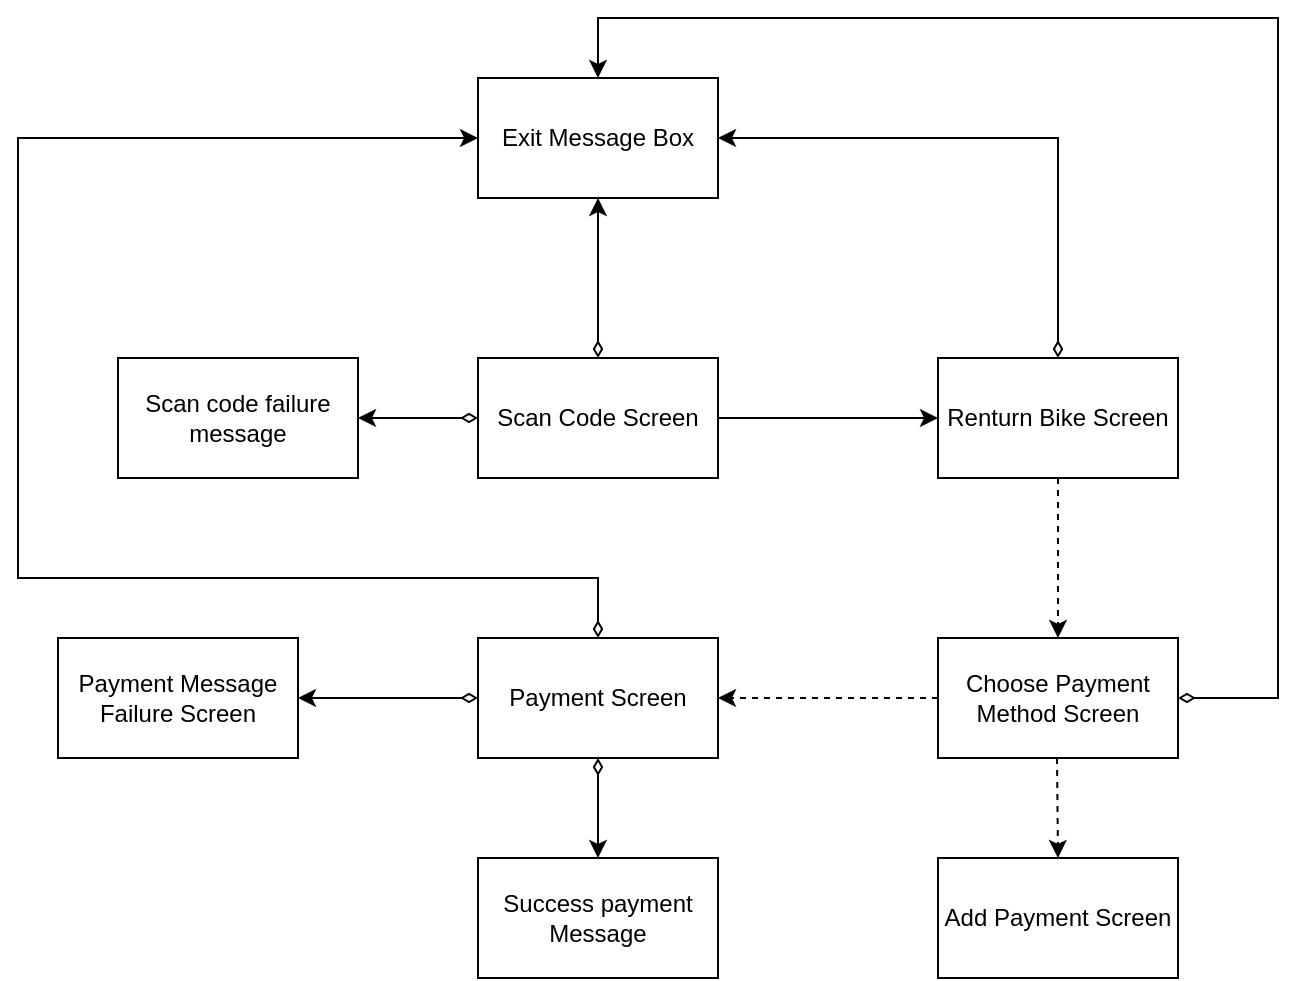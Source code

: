 <mxfile version="14.0.4" type="device"><diagram id="pELlbo5qqqp88vYwI9II" name="Page-1"><mxGraphModel dx="801" dy="494" grid="1" gridSize="10" guides="1" tooltips="1" connect="1" arrows="1" fold="1" page="1" pageScale="1" pageWidth="1400" pageHeight="850" math="0" shadow="0"><root><mxCell id="0"/><mxCell id="1" parent="0"/><mxCell id="_EdV6IEQfS8RlGDnX_Sy-3" style="edgeStyle=orthogonalEdgeStyle;rounded=0;orthogonalLoop=1;jettySize=auto;html=1;" parent="1" source="_EdV6IEQfS8RlGDnX_Sy-1" target="_EdV6IEQfS8RlGDnX_Sy-2" edge="1"><mxGeometry relative="1" as="geometry"/></mxCell><mxCell id="_EdV6IEQfS8RlGDnX_Sy-10" style="edgeStyle=orthogonalEdgeStyle;rounded=0;orthogonalLoop=1;jettySize=auto;html=1;startArrow=diamondThin;startFill=0;" parent="1" source="_EdV6IEQfS8RlGDnX_Sy-1" target="_EdV6IEQfS8RlGDnX_Sy-9" edge="1"><mxGeometry relative="1" as="geometry"/></mxCell><mxCell id="_EdV6IEQfS8RlGDnX_Sy-18" style="edgeStyle=orthogonalEdgeStyle;rounded=0;orthogonalLoop=1;jettySize=auto;html=1;startArrow=diamondThin;startFill=0;" parent="1" source="_EdV6IEQfS8RlGDnX_Sy-1" target="_EdV6IEQfS8RlGDnX_Sy-13" edge="1"><mxGeometry relative="1" as="geometry"/></mxCell><mxCell id="_EdV6IEQfS8RlGDnX_Sy-1" value="Scan Code Screen" style="rounded=0;whiteSpace=wrap;html=1;" parent="1" vertex="1"><mxGeometry x="280" y="230" width="120" height="60" as="geometry"/></mxCell><mxCell id="_EdV6IEQfS8RlGDnX_Sy-5" style="edgeStyle=orthogonalEdgeStyle;rounded=0;orthogonalLoop=1;jettySize=auto;html=1;dashed=1;" parent="1" source="_EdV6IEQfS8RlGDnX_Sy-2" target="_EdV6IEQfS8RlGDnX_Sy-4" edge="1"><mxGeometry relative="1" as="geometry"/></mxCell><mxCell id="_EdV6IEQfS8RlGDnX_Sy-15" style="edgeStyle=orthogonalEdgeStyle;rounded=0;orthogonalLoop=1;jettySize=auto;html=1;entryX=1;entryY=0.5;entryDx=0;entryDy=0;startArrow=diamondThin;startFill=0;" parent="1" source="_EdV6IEQfS8RlGDnX_Sy-2" target="_EdV6IEQfS8RlGDnX_Sy-9" edge="1"><mxGeometry relative="1" as="geometry"><Array as="points"><mxPoint x="570" y="120"/></Array></mxGeometry></mxCell><mxCell id="_EdV6IEQfS8RlGDnX_Sy-2" value="Renturn Bike Screen" style="rounded=0;whiteSpace=wrap;html=1;" parent="1" vertex="1"><mxGeometry x="510" y="230" width="120" height="60" as="geometry"/></mxCell><mxCell id="_EdV6IEQfS8RlGDnX_Sy-8" style="edgeStyle=orthogonalEdgeStyle;rounded=0;orthogonalLoop=1;jettySize=auto;html=1;dashed=1;" parent="1" source="_EdV6IEQfS8RlGDnX_Sy-4" target="_EdV6IEQfS8RlGDnX_Sy-6" edge="1"><mxGeometry relative="1" as="geometry"/></mxCell><mxCell id="_EdV6IEQfS8RlGDnX_Sy-16" style="edgeStyle=orthogonalEdgeStyle;rounded=0;orthogonalLoop=1;jettySize=auto;html=1;startArrow=diamondThin;startFill=0;entryX=0.5;entryY=0;entryDx=0;entryDy=0;" parent="1" source="_EdV6IEQfS8RlGDnX_Sy-4" target="_EdV6IEQfS8RlGDnX_Sy-9" edge="1"><mxGeometry relative="1" as="geometry"><mxPoint x="340" y="80" as="targetPoint"/><Array as="points"><mxPoint x="680" y="400"/><mxPoint x="680" y="60"/><mxPoint x="340" y="60"/></Array></mxGeometry></mxCell><mxCell id="_EdV6IEQfS8RlGDnX_Sy-4" value="Choose Payment Method Screen" style="rounded=0;whiteSpace=wrap;html=1;" parent="1" vertex="1"><mxGeometry x="510" y="370" width="120" height="60" as="geometry"/></mxCell><mxCell id="_EdV6IEQfS8RlGDnX_Sy-12" style="edgeStyle=orthogonalEdgeStyle;rounded=0;orthogonalLoop=1;jettySize=auto;html=1;startArrow=diamondThin;startFill=0;" parent="1" source="_EdV6IEQfS8RlGDnX_Sy-6" target="_EdV6IEQfS8RlGDnX_Sy-11" edge="1"><mxGeometry relative="1" as="geometry"/></mxCell><mxCell id="_EdV6IEQfS8RlGDnX_Sy-14" style="edgeStyle=orthogonalEdgeStyle;rounded=0;orthogonalLoop=1;jettySize=auto;html=1;startArrow=diamondThin;startFill=0;entryX=0;entryY=0.5;entryDx=0;entryDy=0;" parent="1" source="_EdV6IEQfS8RlGDnX_Sy-6" target="_EdV6IEQfS8RlGDnX_Sy-9" edge="1"><mxGeometry relative="1" as="geometry"><Array as="points"><mxPoint x="340" y="340"/><mxPoint x="50" y="340"/><mxPoint x="50" y="120"/></Array></mxGeometry></mxCell><mxCell id="_EdV6IEQfS8RlGDnX_Sy-20" style="edgeStyle=orthogonalEdgeStyle;rounded=0;orthogonalLoop=1;jettySize=auto;html=1;startArrow=diamondThin;startFill=0;" parent="1" source="_EdV6IEQfS8RlGDnX_Sy-6" target="_EdV6IEQfS8RlGDnX_Sy-19" edge="1"><mxGeometry relative="1" as="geometry"/></mxCell><mxCell id="_EdV6IEQfS8RlGDnX_Sy-6" value="Payment Screen" style="rounded=0;whiteSpace=wrap;html=1;" parent="1" vertex="1"><mxGeometry x="280" y="370" width="120" height="60" as="geometry"/></mxCell><mxCell id="_EdV6IEQfS8RlGDnX_Sy-9" value="Exit Message Box" style="rounded=0;whiteSpace=wrap;html=1;" parent="1" vertex="1"><mxGeometry x="280" y="90" width="120" height="60" as="geometry"/></mxCell><mxCell id="_EdV6IEQfS8RlGDnX_Sy-11" value="Payment Message Failure Screen" style="rounded=0;whiteSpace=wrap;html=1;" parent="1" vertex="1"><mxGeometry x="70" y="370" width="120" height="60" as="geometry"/></mxCell><mxCell id="_EdV6IEQfS8RlGDnX_Sy-13" value="Scan code failure&lt;br&gt;message" style="rounded=0;whiteSpace=wrap;html=1;" parent="1" vertex="1"><mxGeometry x="100" y="230" width="120" height="60" as="geometry"/></mxCell><mxCell id="_EdV6IEQfS8RlGDnX_Sy-19" value="Success payment&lt;br&gt;Message" style="rounded=0;whiteSpace=wrap;html=1;" parent="1" vertex="1"><mxGeometry x="280" y="480" width="120" height="60" as="geometry"/></mxCell><mxCell id="tpBKbz8h1z0Ha2rZtw-w-1" value="Add Payment Screen" style="rounded=0;whiteSpace=wrap;html=1;" vertex="1" parent="1"><mxGeometry x="510" y="480" width="120" height="60" as="geometry"/></mxCell><mxCell id="tpBKbz8h1z0Ha2rZtw-w-2" style="rounded=0;orthogonalLoop=1;jettySize=auto;html=1;dashed=1;" edge="1" parent="1"><mxGeometry relative="1" as="geometry"><mxPoint x="569.5" y="430" as="sourcePoint"/><mxPoint x="570" y="480" as="targetPoint"/></mxGeometry></mxCell></root></mxGraphModel></diagram></mxfile>